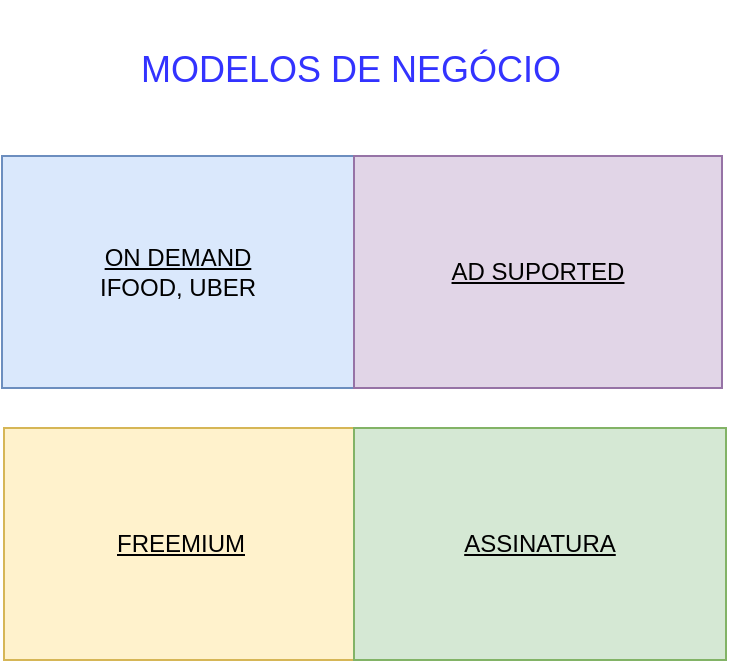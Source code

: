 <mxfile version="27.1.4">
  <diagram name="Página-1" id="as40btJ54e6DwOAYy4ld">
    <mxGraphModel dx="1034" dy="570" grid="0" gridSize="10" guides="1" tooltips="1" connect="1" arrows="1" fold="1" page="1" pageScale="1" pageWidth="600" pageHeight="380" math="0" shadow="0">
      <root>
        <mxCell id="0" />
        <mxCell id="1" parent="0" />
        <mxCell id="COEKGmfpDfsZIMyPhy94-3" value="&lt;span style=&quot;font-size: 18px;&quot;&gt;MODELOS DE NEGÓCIO&lt;/span&gt;" style="text;html=1;align=center;verticalAlign=middle;whiteSpace=wrap;rounded=0;fontColor=#3333FF;" vertex="1" parent="1">
          <mxGeometry x="145" y="34" width="297" height="70" as="geometry" />
        </mxCell>
        <mxCell id="COEKGmfpDfsZIMyPhy94-66" value="&lt;u&gt;ON DEMAND&lt;/u&gt;&lt;div&gt;IFOOD, UBER&lt;/div&gt;" style="rounded=0;whiteSpace=wrap;html=1;fillColor=#dae8fc;strokeColor=#6c8ebf;" vertex="1" parent="1">
          <mxGeometry x="119" y="112" width="176" height="116" as="geometry" />
        </mxCell>
        <mxCell id="COEKGmfpDfsZIMyPhy94-67" value="" style="rounded=0;whiteSpace=wrap;html=1;fillColor=#e1d5e7;strokeColor=#9673a6;" vertex="1" parent="1">
          <mxGeometry x="297" y="112" width="160" height="116" as="geometry" />
        </mxCell>
        <mxCell id="COEKGmfpDfsZIMyPhy94-68" value="&lt;u&gt;FREEMIUM&lt;/u&gt;" style="rounded=0;whiteSpace=wrap;html=1;fillColor=#fff2cc;strokeColor=#d6b656;" vertex="1" parent="1">
          <mxGeometry x="120" y="248" width="177" height="116" as="geometry" />
        </mxCell>
        <mxCell id="COEKGmfpDfsZIMyPhy94-71" value="&lt;u&gt;AD SUPORTED&lt;/u&gt;" style="rounded=0;whiteSpace=wrap;html=1;fillColor=#e1d5e7;strokeColor=#9673a6;" vertex="1" parent="1">
          <mxGeometry x="295" y="112" width="184" height="116" as="geometry" />
        </mxCell>
        <mxCell id="COEKGmfpDfsZIMyPhy94-73" value="&lt;u&gt;ASSINATURA&lt;/u&gt;" style="rounded=0;whiteSpace=wrap;html=1;fillColor=#d5e8d4;strokeColor=#82b366;" vertex="1" parent="1">
          <mxGeometry x="295" y="248" width="186" height="116" as="geometry" />
        </mxCell>
      </root>
    </mxGraphModel>
  </diagram>
</mxfile>

